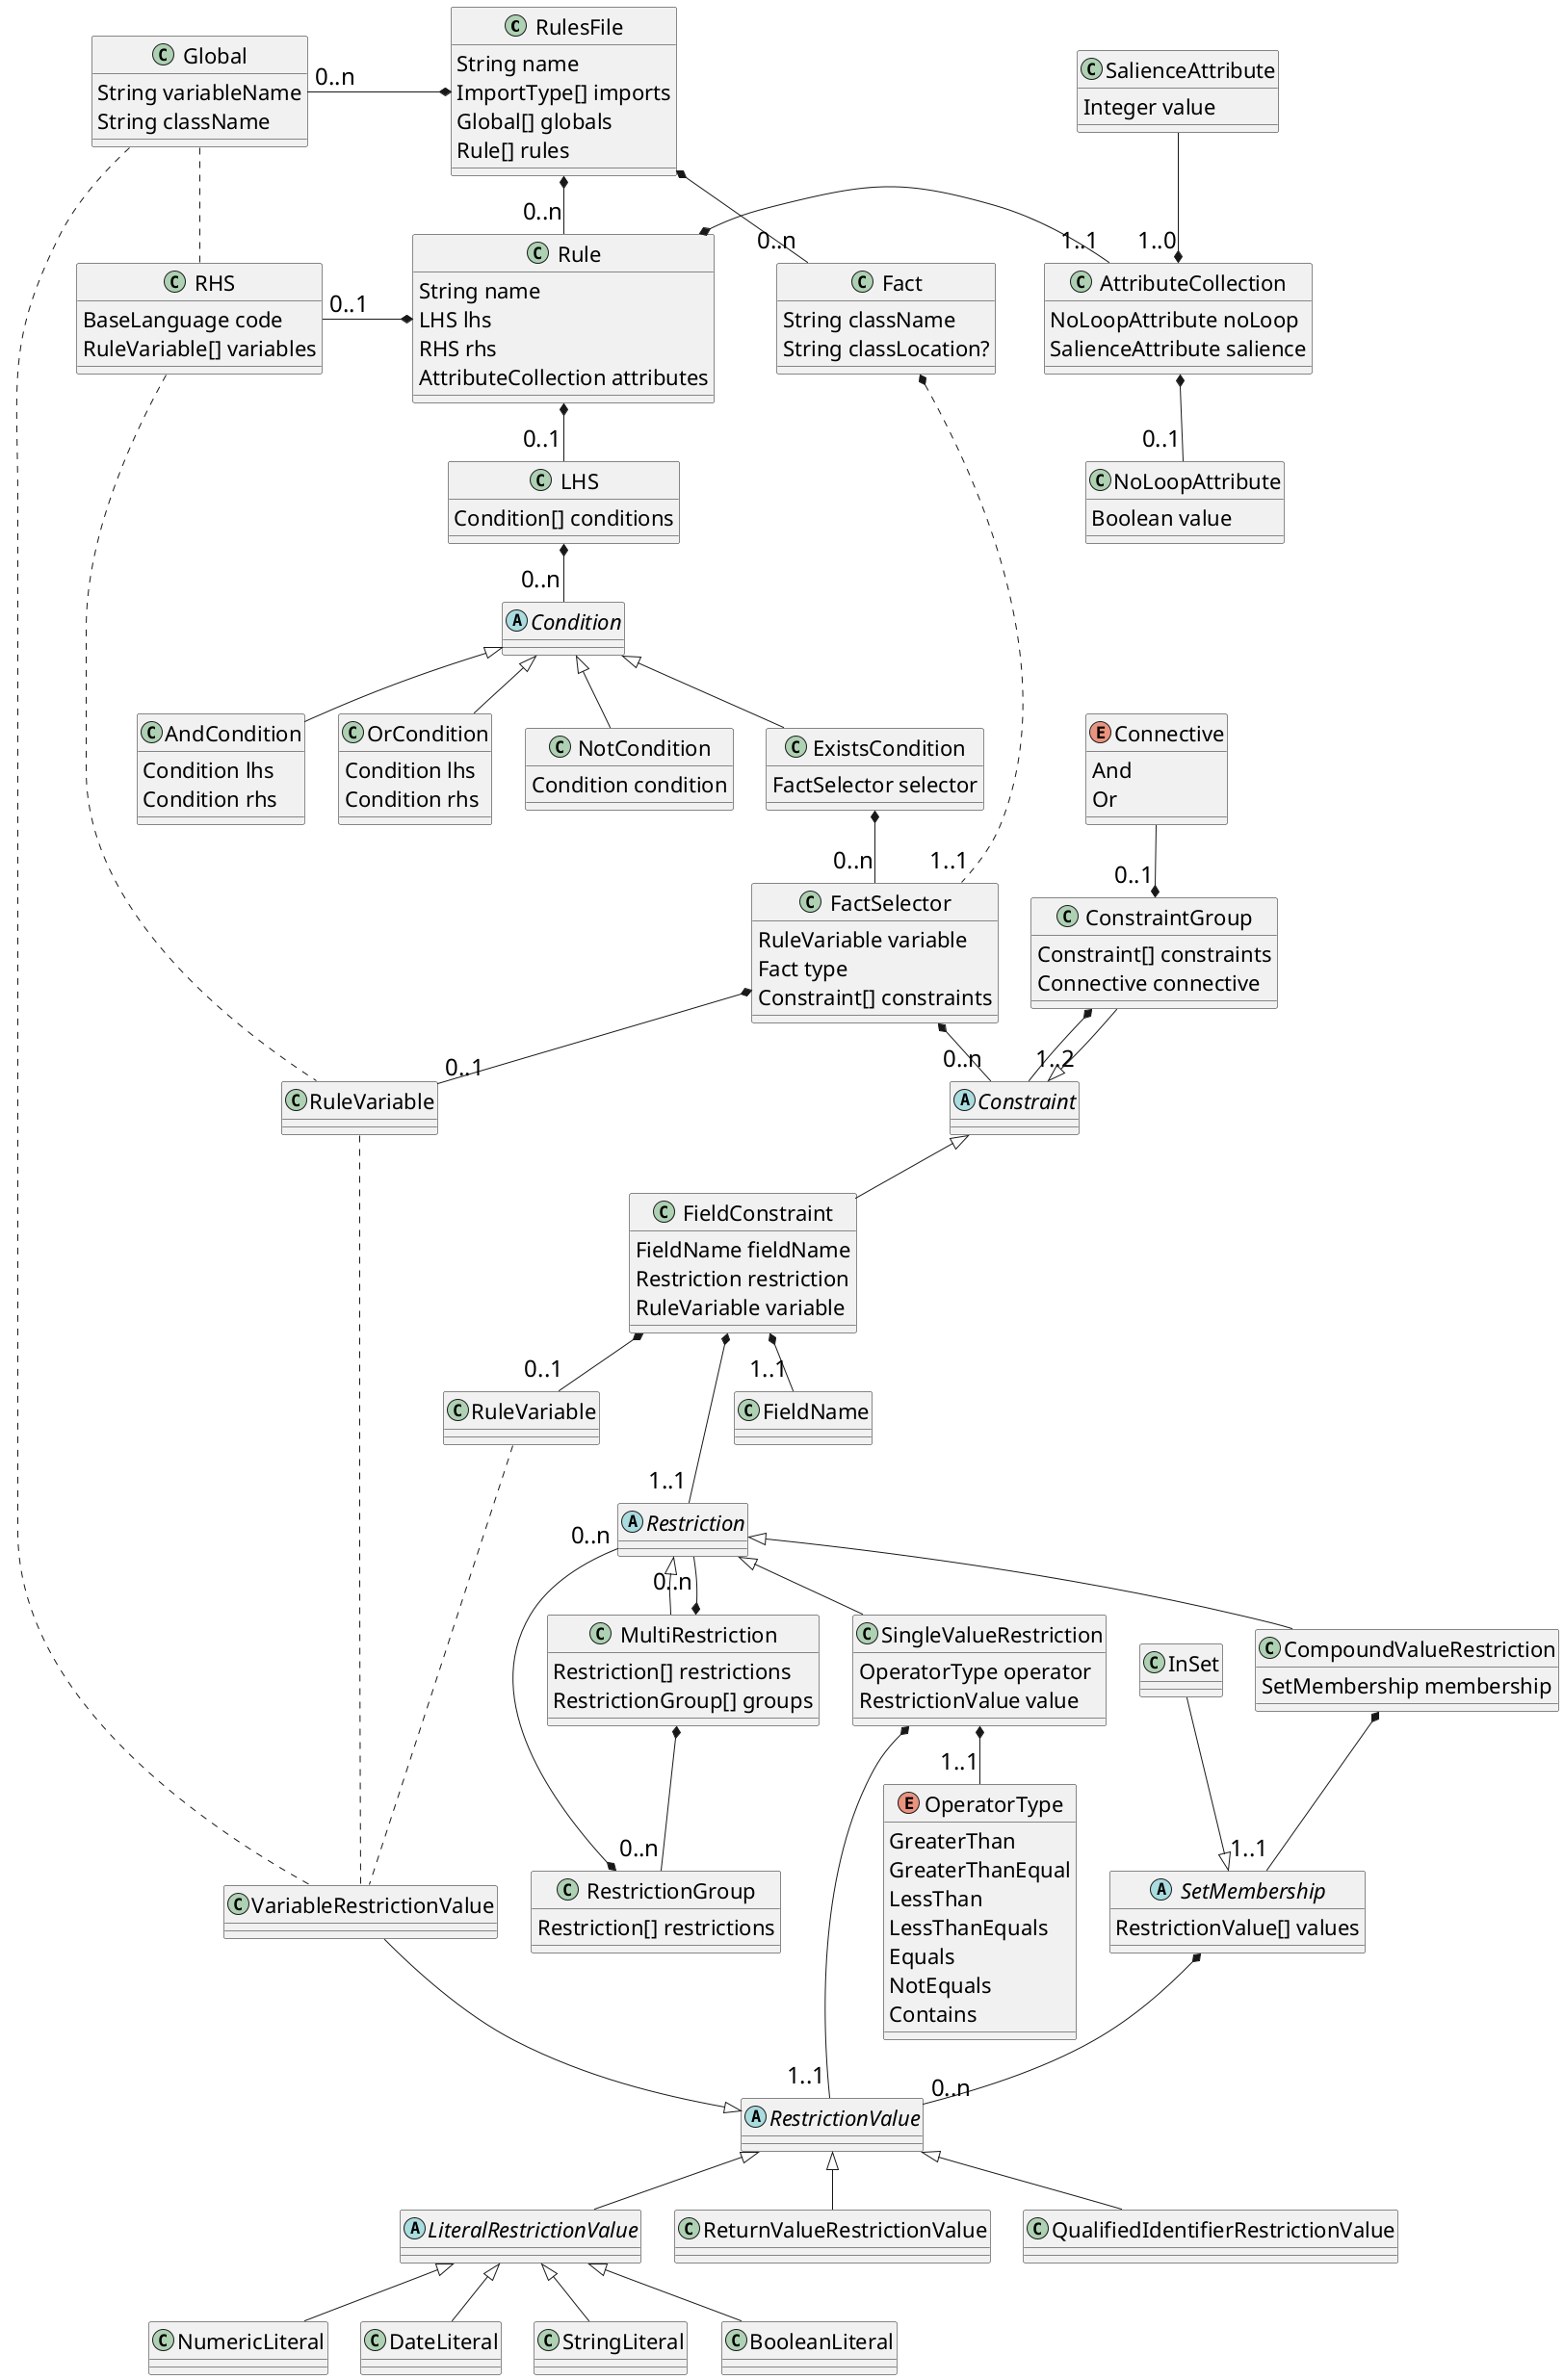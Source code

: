 @startuml 
    skinparam ClassFontSize 22
    skinparam ClassAttributeFontSize 22
    skinparam ArrowFontSize 24

    class RulesFile
        RulesFile : String name
        RulesFile : ImportType[] imports
        RulesFile : Global[] globals
        RulesFile : Rule[] rules

    class Fact
        Fact : String className
        Fact : String classLocation?

    class Global
        Global : String variableName
        Global : String className

    class Rule
        Rule : String name
        Rule : LHS lhs
        Rule : RHS rhs
        Rule : AttributeCollection attributes

    RulesFile *-right- "0..n" Fact
    RulesFile *-left- "0..n" Global
    RulesFile *-down- "0..n" Rule

    class AttributeCollection
        AttributeCollection : NoLoopAttribute noLoop
        AttributeCollection : SalienceAttribute salience

    class NoLoopAttribute
        NoLoopAttribute : Boolean value

    class SalienceAttribute
        SalienceAttribute : Integer value

    AttributeCollection *-- "0..1" NoLoopAttribute 
    SalienceAttribute --* "1..0" AttributeCollection

    class RHS
        RHS : BaseLanguage code
        RHS : RuleVariable[] variables

    Rule *-down- "0..1" LHS
    Rule *-left- "0..1" RHS
    Rule *-right- "1..1" AttributeCollection

    class LHS
        LHS : Condition[] conditions

    abstract Condition

    class AndCondition
        AndCondition : Condition lhs
        AndCondition : Condition rhs

    class OrCondition
        OrCondition : Condition lhs
        OrCondition : Condition rhs

    class NotCondition 
        NotCondition : Condition condition

    class ExistsCondition
        ExistsCondition : FactSelector selector

    LHS *-- "0..n" Condition

    Condition <|-- AndCondition
    Condition <|-- OrCondition
    Condition <|-- NotCondition 
    Condition <|-- ExistsCondition

    class FactSelector  
        FactSelector : RuleVariable variable
        FactSelector : Fact type
        FactSelector : Constraint[] constraints

    ExistsCondition *-- "0..n" FactSelector

    class "RuleVariable" as ruleVariable1 
   
    FactSelector *-- "0..1" ruleVariable1
    RHS ....  ruleVariable1
    Global .. RHS

    Fact *..... "1..1" FactSelector

    abstract Constraint

    FactSelector *-- "0..n" Constraint

    class ConstraintGroup
        ConstraintGroup : Constraint[] constraints
        ConstraintGroup : Connective connective

    ConstraintGroup *-- "1..2" Constraint
	ConstraintGroup --|> Constraint
    
    enum Connective
        Connective : And
        Connective : Or

    Connective --* "0..1" ConstraintGroup

    class FieldConstraint
        FieldConstraint : FieldName fieldName
        FieldConstraint : Restriction restriction
        FieldConstraint : RuleVariable variable


    class "RuleVariable" as ruleVariable2 
   
    FieldConstraint *-- "0..1" ruleVariable2
   
    class FieldName

    FieldConstraint *-- "1..1" FieldName

    abstract Restriction
    
    FieldConstraint *-- "1..1" Restriction

    class SingleValueRestriction 
        SingleValueRestriction : OperatorType operator
        SingleValueRestriction : RestrictionValue value

    enum OperatorType
		OperatorType : GreaterThan
		OperatorType : GreaterThanEqual
		OperatorType : LessThan
		OperatorType : LessThanEquals
		OperatorType : Equals
		OperatorType : NotEquals
		OperatorType : Contains

    SingleValueRestriction *-- "1..1" OperatorType

    abstract RestrictionValue

    SingleValueRestriction *-- "1..1" RestrictionValue

    abstract LiteralRestrictionValue

    class NumericLiteral
    class DateLiteral
    class StringLiteral
    class BooleanLiteral

    LiteralRestrictionValue <|-- NumericLiteral
    LiteralRestrictionValue <|-- DateLiteral
    LiteralRestrictionValue <|-- StringLiteral
    LiteralRestrictionValue <|-- BooleanLiteral

    class VariableRestrictionValue
    class ReturnValueRestrictionValue
    class QualifiedIdentifierRestrictionValue
    
    VariableRestrictionValue --|> RestrictionValue
    ruleVariable1 .... VariableRestrictionValue
    ruleVariable2 .... VariableRestrictionValue
    Global .... VariableRestrictionValue

    RestrictionValue <|-- LiteralRestrictionValue
    RestrictionValue <|-- ReturnValueRestrictionValue
    RestrictionValue <|-- QualifiedIdentifierRestrictionValue

    class CompoundValueRestriction
        CompoundValueRestriction : SetMembership membership

    abstract SetMembership
        SetMembership : RestrictionValue[] values

    CompoundValueRestriction *-- "1..1" SetMembership
    SetMembership *-- "0..n" RestrictionValue

    class InSet

    InSet --|> SetMembership

    class MultiRestriction
        MultiRestriction : Restriction[] restrictions
        MultiRestriction : RestrictionGroup[] groups

    MultiRestriction *-- "0..n" Restriction

    class RestrictionGroup
        RestrictionGroup : Restriction[] restrictions

    MultiRestriction *-- "0..n" RestrictionGroup
    RestrictionGroup *-- "0..n" Restriction

    Restriction <|-- SingleValueRestriction
    Restriction <|-- CompoundValueRestriction
    Restriction <|-- MultiRestriction
    
	Constraint <|-- FieldConstraint
@endumld